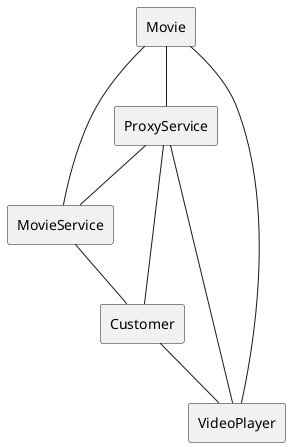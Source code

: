 @startuml
agent Movie
agent Customer
agent MovieService
agent ProxyService
agent VideoPlayer

Movie -- MovieService
Movie --ProxyService
MovieService -- Customer
Customer -- VideoPlayer
VideoPlayer -- Movie
ProxyService -- Customer
ProxyService -- MovieService
ProxyService -- VideoPlayer
@enduml


